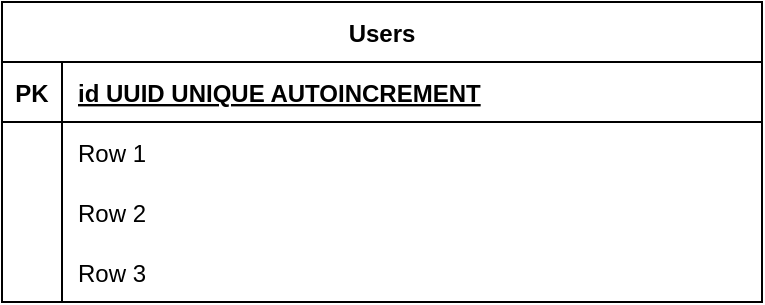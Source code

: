 <mxfile version="20.5.3" type="device"><diagram id="R2lEEEUBdFMjLlhIrx00" name="Page-1"><mxGraphModel dx="1422" dy="786" grid="1" gridSize="10" guides="1" tooltips="1" connect="1" arrows="1" fold="1" page="1" pageScale="1" pageWidth="850" pageHeight="1100" math="0" shadow="0" extFonts="Permanent Marker^https://fonts.googleapis.com/css?family=Permanent+Marker"><root><mxCell id="0"/><mxCell id="1" parent="0"/><mxCell id="aPz7R1Qm2_nnSxm7Jy9q-1" value="Users" style="shape=table;startSize=30;container=1;collapsible=1;childLayout=tableLayout;fixedRows=1;rowLines=0;fontStyle=1;align=center;resizeLast=1;" vertex="1" parent="1"><mxGeometry x="180" y="250" width="380" height="150" as="geometry"/></mxCell><mxCell id="aPz7R1Qm2_nnSxm7Jy9q-2" value="" style="shape=tableRow;horizontal=0;startSize=0;swimlaneHead=0;swimlaneBody=0;fillColor=none;collapsible=0;dropTarget=0;points=[[0,0.5],[1,0.5]];portConstraint=eastwest;top=0;left=0;right=0;bottom=1;" vertex="1" parent="aPz7R1Qm2_nnSxm7Jy9q-1"><mxGeometry y="30" width="380" height="30" as="geometry"/></mxCell><mxCell id="aPz7R1Qm2_nnSxm7Jy9q-3" value="PK" style="shape=partialRectangle;connectable=0;fillColor=none;top=0;left=0;bottom=0;right=0;fontStyle=1;overflow=hidden;" vertex="1" parent="aPz7R1Qm2_nnSxm7Jy9q-2"><mxGeometry width="30" height="30" as="geometry"><mxRectangle width="30" height="30" as="alternateBounds"/></mxGeometry></mxCell><mxCell id="aPz7R1Qm2_nnSxm7Jy9q-4" value="id UUID UNIQUE AUTOINCREMENT" style="shape=partialRectangle;connectable=0;fillColor=none;top=0;left=0;bottom=0;right=0;align=left;spacingLeft=6;fontStyle=5;overflow=hidden;" vertex="1" parent="aPz7R1Qm2_nnSxm7Jy9q-2"><mxGeometry x="30" width="350" height="30" as="geometry"><mxRectangle width="350" height="30" as="alternateBounds"/></mxGeometry></mxCell><mxCell id="aPz7R1Qm2_nnSxm7Jy9q-5" value="" style="shape=tableRow;horizontal=0;startSize=0;swimlaneHead=0;swimlaneBody=0;fillColor=none;collapsible=0;dropTarget=0;points=[[0,0.5],[1,0.5]];portConstraint=eastwest;top=0;left=0;right=0;bottom=0;" vertex="1" parent="aPz7R1Qm2_nnSxm7Jy9q-1"><mxGeometry y="60" width="380" height="30" as="geometry"/></mxCell><mxCell id="aPz7R1Qm2_nnSxm7Jy9q-6" value="" style="shape=partialRectangle;connectable=0;fillColor=none;top=0;left=0;bottom=0;right=0;editable=1;overflow=hidden;" vertex="1" parent="aPz7R1Qm2_nnSxm7Jy9q-5"><mxGeometry width="30" height="30" as="geometry"><mxRectangle width="30" height="30" as="alternateBounds"/></mxGeometry></mxCell><mxCell id="aPz7R1Qm2_nnSxm7Jy9q-7" value="Row 1" style="shape=partialRectangle;connectable=0;fillColor=none;top=0;left=0;bottom=0;right=0;align=left;spacingLeft=6;overflow=hidden;" vertex="1" parent="aPz7R1Qm2_nnSxm7Jy9q-5"><mxGeometry x="30" width="350" height="30" as="geometry"><mxRectangle width="350" height="30" as="alternateBounds"/></mxGeometry></mxCell><mxCell id="aPz7R1Qm2_nnSxm7Jy9q-8" value="" style="shape=tableRow;horizontal=0;startSize=0;swimlaneHead=0;swimlaneBody=0;fillColor=none;collapsible=0;dropTarget=0;points=[[0,0.5],[1,0.5]];portConstraint=eastwest;top=0;left=0;right=0;bottom=0;" vertex="1" parent="aPz7R1Qm2_nnSxm7Jy9q-1"><mxGeometry y="90" width="380" height="30" as="geometry"/></mxCell><mxCell id="aPz7R1Qm2_nnSxm7Jy9q-9" value="" style="shape=partialRectangle;connectable=0;fillColor=none;top=0;left=0;bottom=0;right=0;editable=1;overflow=hidden;" vertex="1" parent="aPz7R1Qm2_nnSxm7Jy9q-8"><mxGeometry width="30" height="30" as="geometry"><mxRectangle width="30" height="30" as="alternateBounds"/></mxGeometry></mxCell><mxCell id="aPz7R1Qm2_nnSxm7Jy9q-10" value="Row 2" style="shape=partialRectangle;connectable=0;fillColor=none;top=0;left=0;bottom=0;right=0;align=left;spacingLeft=6;overflow=hidden;" vertex="1" parent="aPz7R1Qm2_nnSxm7Jy9q-8"><mxGeometry x="30" width="350" height="30" as="geometry"><mxRectangle width="350" height="30" as="alternateBounds"/></mxGeometry></mxCell><mxCell id="aPz7R1Qm2_nnSxm7Jy9q-11" value="" style="shape=tableRow;horizontal=0;startSize=0;swimlaneHead=0;swimlaneBody=0;fillColor=none;collapsible=0;dropTarget=0;points=[[0,0.5],[1,0.5]];portConstraint=eastwest;top=0;left=0;right=0;bottom=0;" vertex="1" parent="aPz7R1Qm2_nnSxm7Jy9q-1"><mxGeometry y="120" width="380" height="30" as="geometry"/></mxCell><mxCell id="aPz7R1Qm2_nnSxm7Jy9q-12" value="" style="shape=partialRectangle;connectable=0;fillColor=none;top=0;left=0;bottom=0;right=0;editable=1;overflow=hidden;" vertex="1" parent="aPz7R1Qm2_nnSxm7Jy9q-11"><mxGeometry width="30" height="30" as="geometry"><mxRectangle width="30" height="30" as="alternateBounds"/></mxGeometry></mxCell><mxCell id="aPz7R1Qm2_nnSxm7Jy9q-13" value="Row 3" style="shape=partialRectangle;connectable=0;fillColor=none;top=0;left=0;bottom=0;right=0;align=left;spacingLeft=6;overflow=hidden;" vertex="1" parent="aPz7R1Qm2_nnSxm7Jy9q-11"><mxGeometry x="30" width="350" height="30" as="geometry"><mxRectangle width="350" height="30" as="alternateBounds"/></mxGeometry></mxCell></root></mxGraphModel></diagram></mxfile>